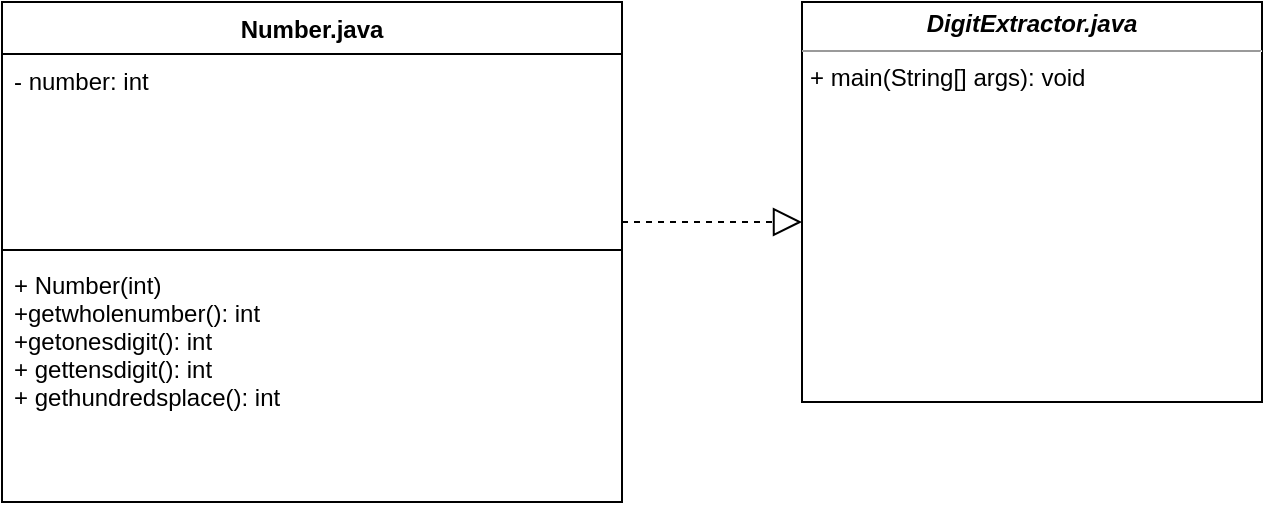 <mxfile version="24.9.1">
  <diagram id="icW2JwHxA_xLOt9uTunf" name="Circle">
    <mxGraphModel grid="1" page="1" gridSize="10" guides="1" tooltips="1" connect="1" arrows="1" fold="1" pageScale="1" pageWidth="850" pageHeight="1100" math="0" shadow="0">
      <root>
        <mxCell id="0" />
        <mxCell id="1" parent="0" />
        <mxCell id="iCZJJaEn_B_Bw3TxacVW-1" value="Number.java" style="swimlane;fontStyle=1;align=center;verticalAlign=top;childLayout=stackLayout;horizontal=1;startSize=26;horizontalStack=0;resizeParent=1;resizeParentMax=0;resizeLast=0;collapsible=1;marginBottom=0;" vertex="1" parent="1">
          <mxGeometry x="80" y="70" width="310" height="250" as="geometry" />
        </mxCell>
        <mxCell id="iCZJJaEn_B_Bw3TxacVW-2" value="- number: int" style="text;strokeColor=none;fillColor=none;align=left;verticalAlign=top;spacingLeft=4;spacingRight=4;overflow=hidden;rotatable=0;points=[[0,0.5],[1,0.5]];portConstraint=eastwest;" vertex="1" parent="iCZJJaEn_B_Bw3TxacVW-1">
          <mxGeometry y="26" width="310" height="94" as="geometry" />
        </mxCell>
        <mxCell id="iCZJJaEn_B_Bw3TxacVW-3" value="" style="line;strokeWidth=1;fillColor=none;align=left;verticalAlign=middle;spacingTop=-1;spacingLeft=3;spacingRight=3;rotatable=0;labelPosition=right;points=[];portConstraint=eastwest;strokeColor=inherit;" vertex="1" parent="iCZJJaEn_B_Bw3TxacVW-1">
          <mxGeometry y="120" width="310" height="8" as="geometry" />
        </mxCell>
        <mxCell id="iCZJJaEn_B_Bw3TxacVW-4" value="+ Number(int)&#xa;+getwholenumber(): int&#xa;+getonesdigit(): int&#xa;+ gettensdigit(): int&#xa;+ gethundredsplace(): int" style="text;strokeColor=none;fillColor=none;align=left;verticalAlign=top;spacingLeft=4;spacingRight=4;overflow=hidden;rotatable=0;points=[[0,0.5],[1,0.5]];portConstraint=eastwest;" vertex="1" parent="iCZJJaEn_B_Bw3TxacVW-1">
          <mxGeometry y="128" width="310" height="122" as="geometry" />
        </mxCell>
        <mxCell id="iCZJJaEn_B_Bw3TxacVW-5" value="&lt;p style=&quot;margin:0px;margin-top:4px;text-align:center;&quot;&gt;&lt;i&gt;&lt;b&gt;DigitExtractor.java&lt;/b&gt;&lt;/i&gt;&lt;/p&gt;&lt;hr size=&quot;1&quot;&gt;&lt;p style=&quot;margin:0px;margin-left:4px;&quot;&gt;&lt;/p&gt;&lt;p style=&quot;margin:0px;margin-left:4px;&quot;&gt;+ main(String[] args): void&lt;/p&gt;&lt;p style=&quot;margin:0px;margin-left:4px;&quot;&gt;&lt;br&gt;&lt;/p&gt;" style="verticalAlign=top;align=left;overflow=fill;fontSize=12;fontFamily=Helvetica;html=1;" vertex="1" parent="1">
          <mxGeometry x="480" y="70" width="230" height="200" as="geometry" />
        </mxCell>
        <mxCell id="iCZJJaEn_B_Bw3TxacVW-6" value="" style="endArrow=block;dashed=1;endFill=0;endSize=12;html=1;rounded=0;" edge="1" parent="1">
          <mxGeometry width="160" relative="1" as="geometry">
            <mxPoint x="390" y="180" as="sourcePoint" />
            <mxPoint x="480" y="180" as="targetPoint" />
          </mxGeometry>
        </mxCell>
      </root>
    </mxGraphModel>
  </diagram>
</mxfile>
